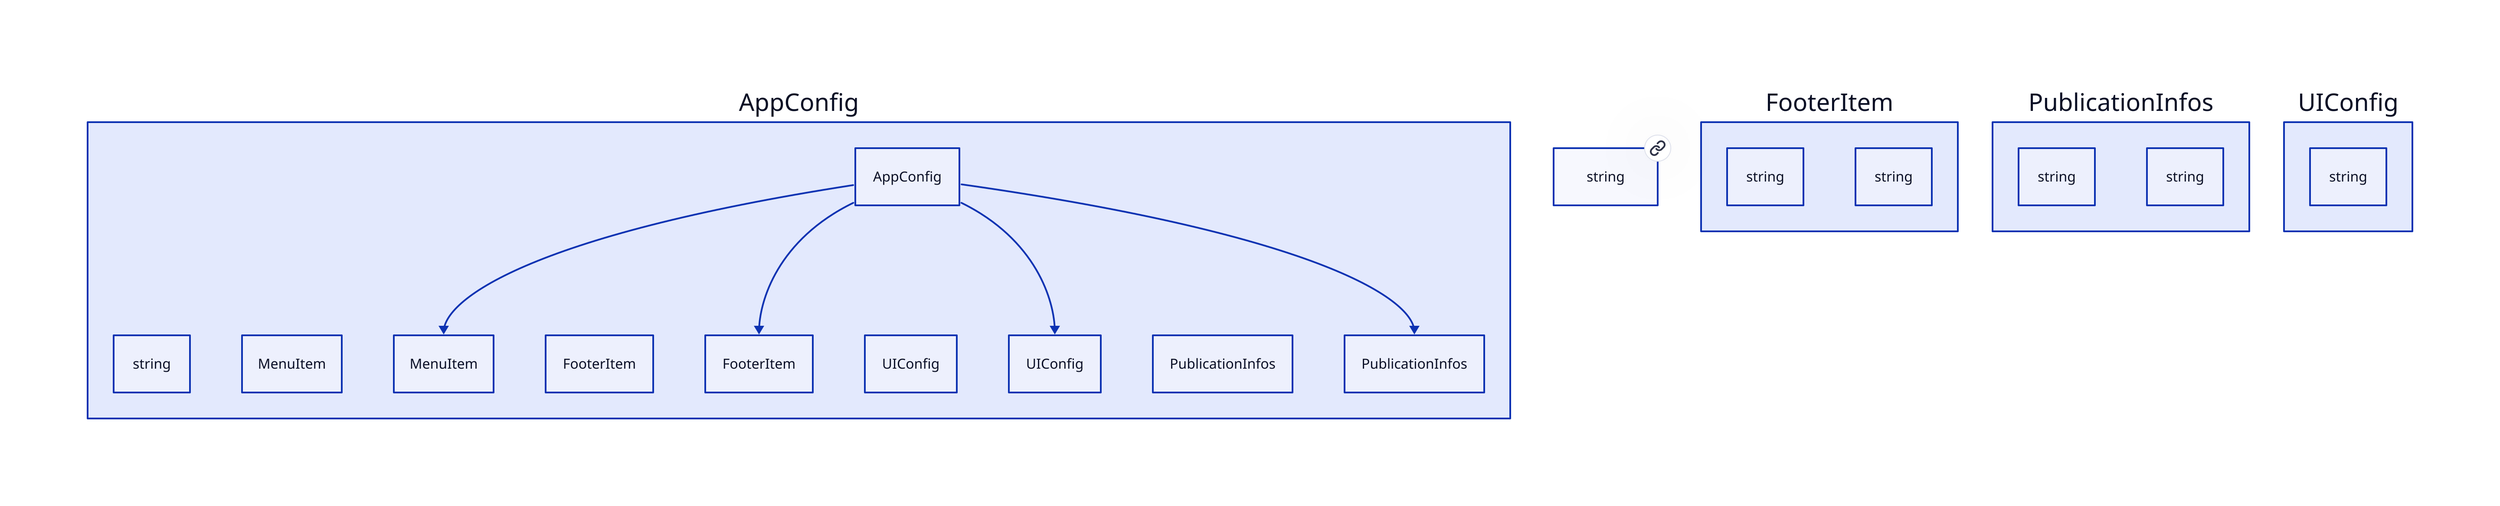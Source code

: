 "AppConfig": {
  "startPage": string
  "menuItems": "MenuItem"
"AppConfig" -> "MenuItem"
  "footer": "FooterItem"
"AppConfig" -> "FooterItem"
  "ui": "UIConfig"
"AppConfig" -> "UIConfig"
  "publication": "PublicationInfos"
"AppConfig" -> "PublicationInfos"
}

"FooterItem": {
  "text": string
  "url": string
}

"MenuItem": {
  "label": string
  "link": string
}

"PublicationInfos": {
  "version": string
  "id": string
}

"UIConfig": {
  "theme": string
}
